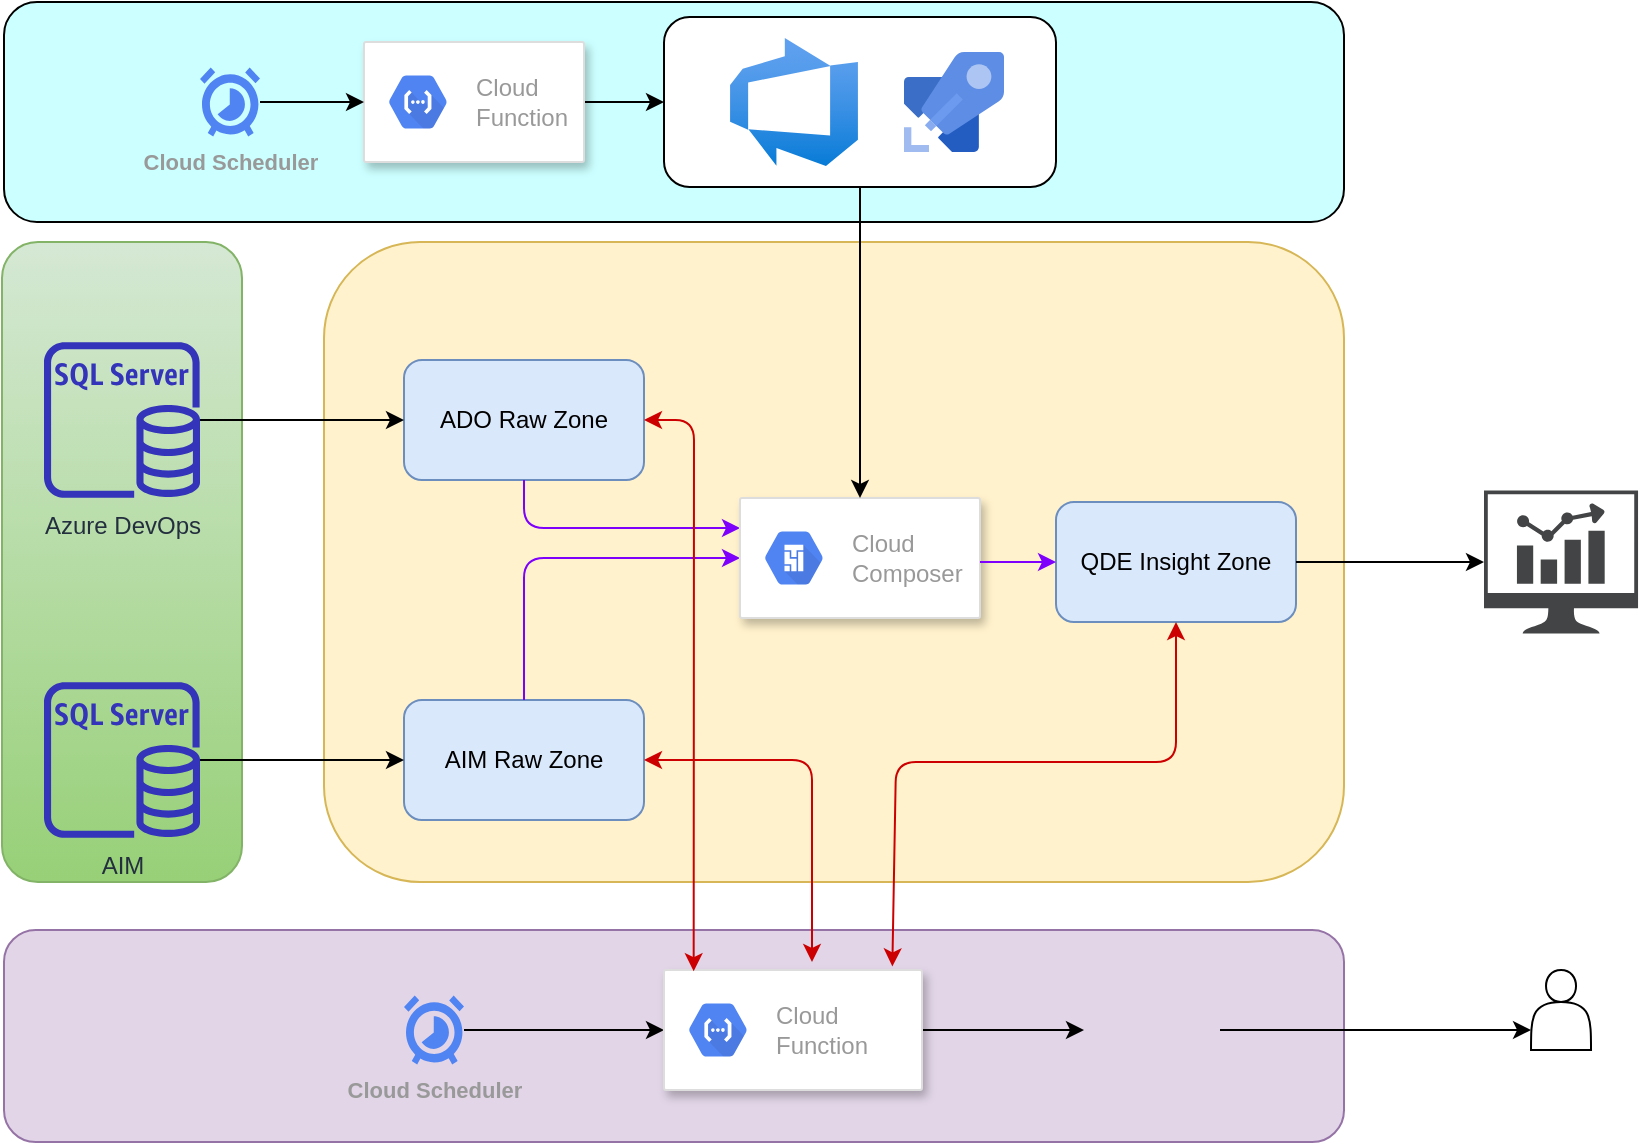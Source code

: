 <mxfile version="14.2.6" type="github">
  <diagram id="429hA1Kqt_Is7c8gla72" name="Page-1">
    <mxGraphModel dx="945" dy="579" grid="1" gridSize="10" guides="1" tooltips="1" connect="1" arrows="1" fold="1" page="1" pageScale="1" pageWidth="827" pageHeight="1169" math="0" shadow="0">
      <root>
        <mxCell id="0" />
        <mxCell id="1" parent="0" />
        <mxCell id="AEHtjtleVQ5ihHSGOXC3-55" value="" style="rounded=1;whiteSpace=wrap;html=1;shadow=0;glass=0;sketch=0;fillColor=#CCFFFF;" vertex="1" parent="1">
          <mxGeometry x="10" width="670" height="110" as="geometry" />
        </mxCell>
        <mxCell id="AEHtjtleVQ5ihHSGOXC3-54" value="" style="rounded=1;whiteSpace=wrap;html=1;shadow=0;glass=0;sketch=0;fillColor=#e1d5e7;strokeColor=#9673a6;" vertex="1" parent="1">
          <mxGeometry x="10" y="464" width="670" height="106" as="geometry" />
        </mxCell>
        <mxCell id="AEHtjtleVQ5ihHSGOXC3-53" value="" style="rounded=1;whiteSpace=wrap;html=1;shadow=0;glass=0;sketch=0;gradientColor=#97d077;fillColor=#d5e8d4;strokeColor=#82b366;" vertex="1" parent="1">
          <mxGeometry x="9" y="120" width="120" height="320" as="geometry" />
        </mxCell>
        <mxCell id="AEHtjtleVQ5ihHSGOXC3-23" value="" style="rounded=1;whiteSpace=wrap;html=1;glass=0;shadow=0;sketch=0;" vertex="1" parent="1">
          <mxGeometry x="340" y="7.5" width="196" height="85" as="geometry" />
        </mxCell>
        <object label="Azure DevOps" id="AEHtjtleVQ5ihHSGOXC3-3">
          <mxCell style="outlineConnect=0;fontColor=#232F3E;gradientColor=none;fillColor=#3334B9;strokeColor=none;dashed=0;verticalLabelPosition=bottom;verticalAlign=top;align=center;html=1;fontSize=12;fontStyle=0;aspect=fixed;pointerEvents=1;shape=mxgraph.aws4.rds_sql_server_instance;" vertex="1" parent="1">
            <mxGeometry x="30" y="170" width="78" height="78" as="geometry" />
          </mxCell>
        </object>
        <object label="AIM" id="AEHtjtleVQ5ihHSGOXC3-4">
          <mxCell style="outlineConnect=0;fontColor=#232F3E;gradientColor=none;fillColor=#3334B9;strokeColor=none;dashed=0;verticalLabelPosition=bottom;verticalAlign=top;align=center;html=1;fontSize=12;fontStyle=0;aspect=fixed;pointerEvents=1;shape=mxgraph.aws4.rds_sql_server_instance;" vertex="1" parent="1">
            <mxGeometry x="30" y="340" width="78" height="78" as="geometry" />
          </mxCell>
        </object>
        <mxCell id="AEHtjtleVQ5ihHSGOXC3-5" value="" style="rounded=1;whiteSpace=wrap;html=1;fillColor=#fff2cc;strokeColor=#d6b656;" vertex="1" parent="1">
          <mxGeometry x="170" y="120" width="510" height="320" as="geometry" />
        </mxCell>
        <mxCell id="AEHtjtleVQ5ihHSGOXC3-6" value="ADO Raw Zone" style="rounded=1;whiteSpace=wrap;html=1;fillColor=#dae8fc;strokeColor=#6c8ebf;" vertex="1" parent="1">
          <mxGeometry x="210" y="179" width="120" height="60" as="geometry" />
        </mxCell>
        <mxCell id="AEHtjtleVQ5ihHSGOXC3-7" value="AIM Raw Zone" style="rounded=1;whiteSpace=wrap;html=1;fillColor=#dae8fc;strokeColor=#6c8ebf;" vertex="1" parent="1">
          <mxGeometry x="210" y="349" width="120" height="60" as="geometry" />
        </mxCell>
        <mxCell id="AEHtjtleVQ5ihHSGOXC3-8" value="" style="endArrow=classic;html=1;" edge="1" parent="1" source="AEHtjtleVQ5ihHSGOXC3-4" target="AEHtjtleVQ5ihHSGOXC3-7">
          <mxGeometry width="50" height="50" relative="1" as="geometry">
            <mxPoint x="340" y="320" as="sourcePoint" />
            <mxPoint x="390" y="270" as="targetPoint" />
          </mxGeometry>
        </mxCell>
        <mxCell id="AEHtjtleVQ5ihHSGOXC3-9" value="" style="edgeStyle=orthogonalEdgeStyle;rounded=0;orthogonalLoop=1;jettySize=auto;html=1;" edge="1" parent="1" source="AEHtjtleVQ5ihHSGOXC3-3">
          <mxGeometry relative="1" as="geometry">
            <mxPoint x="210" y="209" as="targetPoint" />
          </mxGeometry>
        </mxCell>
        <mxCell id="AEHtjtleVQ5ihHSGOXC3-10" value="QDE Insight Zone" style="rounded=1;whiteSpace=wrap;html=1;fillColor=#dae8fc;strokeColor=#6c8ebf;" vertex="1" parent="1">
          <mxGeometry x="536" y="250" width="120" height="60" as="geometry" />
        </mxCell>
        <mxCell id="AEHtjtleVQ5ihHSGOXC3-11" value="" style="endArrow=classic;html=1;exitX=0.5;exitY=1;exitDx=0;exitDy=0;entryX=0;entryY=0.25;entryDx=0;entryDy=0;gradientColor=#d5739d;fillColor=#e6d0de;strokeColor=#7E00FC;" edge="1" parent="1" source="AEHtjtleVQ5ihHSGOXC3-6" target="AEHtjtleVQ5ihHSGOXC3-24">
          <mxGeometry width="50" height="50" relative="1" as="geometry">
            <mxPoint x="340" y="320" as="sourcePoint" />
            <mxPoint x="390" y="270" as="targetPoint" />
            <Array as="points">
              <mxPoint x="270" y="263" />
            </Array>
          </mxGeometry>
        </mxCell>
        <mxCell id="AEHtjtleVQ5ihHSGOXC3-12" value="" style="endArrow=classic;html=1;exitX=0.5;exitY=0;exitDx=0;exitDy=0;entryX=0;entryY=0.5;entryDx=0;entryDy=0;gradientColor=#d5739d;fillColor=#e6d0de;strokeColor=#7E00FC;" edge="1" parent="1" source="AEHtjtleVQ5ihHSGOXC3-7" target="AEHtjtleVQ5ihHSGOXC3-24">
          <mxGeometry width="50" height="50" relative="1" as="geometry">
            <mxPoint x="340" y="320" as="sourcePoint" />
            <mxPoint x="390" y="270" as="targetPoint" />
            <Array as="points">
              <mxPoint x="270" y="278" />
            </Array>
          </mxGeometry>
        </mxCell>
        <mxCell id="AEHtjtleVQ5ihHSGOXC3-21" style="edgeStyle=orthogonalEdgeStyle;rounded=0;orthogonalLoop=1;jettySize=auto;html=1;" edge="1" parent="1" source="AEHtjtleVQ5ihHSGOXC3-16">
          <mxGeometry relative="1" as="geometry">
            <mxPoint x="340" y="50" as="targetPoint" />
          </mxGeometry>
        </mxCell>
        <mxCell id="AEHtjtleVQ5ihHSGOXC3-16" value="" style="strokeColor=#dddddd;shadow=1;strokeWidth=1;rounded=1;absoluteArcSize=1;arcSize=2;" vertex="1" parent="1">
          <mxGeometry x="190" y="20" width="110" height="60" as="geometry" />
        </mxCell>
        <mxCell id="AEHtjtleVQ5ihHSGOXC3-17" value="Cloud&lt;br&gt;Function" style="dashed=0;connectable=0;html=1;fillColor=#5184F3;strokeColor=none;shape=mxgraph.gcp2.hexIcon;prIcon=cloud_functions;part=1;labelPosition=right;verticalLabelPosition=middle;align=left;verticalAlign=middle;spacingLeft=5;fontColor=#999999;fontSize=12;" vertex="1" parent="AEHtjtleVQ5ihHSGOXC3-16">
          <mxGeometry y="0.5" width="44" height="39" relative="1" as="geometry">
            <mxPoint x="5" y="-19.5" as="offset" />
          </mxGeometry>
        </mxCell>
        <mxCell id="AEHtjtleVQ5ihHSGOXC3-19" style="edgeStyle=orthogonalEdgeStyle;rounded=0;orthogonalLoop=1;jettySize=auto;html=1;entryX=0;entryY=0.5;entryDx=0;entryDy=0;" edge="1" parent="1" source="AEHtjtleVQ5ihHSGOXC3-18" target="AEHtjtleVQ5ihHSGOXC3-16">
          <mxGeometry relative="1" as="geometry" />
        </mxCell>
        <mxCell id="AEHtjtleVQ5ihHSGOXC3-18" value="Cloud Scheduler" style="html=1;fillColor=#5184F3;strokeColor=none;verticalAlign=top;labelPosition=center;verticalLabelPosition=bottom;align=center;fontSize=11;fontStyle=1;fontColor=#999999;shape=mxgraph.gcp2.cloud_scheduler" vertex="1" parent="1">
          <mxGeometry x="108" y="32.75" width="30" height="34.5" as="geometry" />
        </mxCell>
        <mxCell id="AEHtjtleVQ5ihHSGOXC3-20" value="" style="aspect=fixed;html=1;points=[];align=center;image;fontSize=12;image=img/lib/azure2/devops/Azure_DevOps.svg;" vertex="1" parent="1">
          <mxGeometry x="373" y="18" width="64" height="64" as="geometry" />
        </mxCell>
        <mxCell id="AEHtjtleVQ5ihHSGOXC3-22" value="" style="aspect=fixed;html=1;points=[];align=center;image;fontSize=12;image=img/lib/mscae/Azure_Pipelines.svg;" vertex="1" parent="1">
          <mxGeometry x="460" y="25" width="50" height="50" as="geometry" />
        </mxCell>
        <mxCell id="AEHtjtleVQ5ihHSGOXC3-24" value="" style="strokeColor=#dddddd;shadow=1;strokeWidth=1;rounded=1;absoluteArcSize=1;arcSize=2;glass=0;sketch=0;" vertex="1" parent="1">
          <mxGeometry x="378" y="248" width="120" height="60" as="geometry" />
        </mxCell>
        <mxCell id="AEHtjtleVQ5ihHSGOXC3-25" value="Cloud&#xa;Composer" style="dashed=0;connectable=0;html=1;fillColor=#5184F3;strokeColor=none;shape=mxgraph.gcp2.hexIcon;prIcon=cloud_composer;part=1;labelPosition=right;verticalLabelPosition=middle;align=left;verticalAlign=middle;spacingLeft=5;fontColor=#999999;fontSize=12;" vertex="1" parent="AEHtjtleVQ5ihHSGOXC3-24">
          <mxGeometry y="0.5" width="44" height="39" relative="1" as="geometry">
            <mxPoint x="5" y="-19.5" as="offset" />
          </mxGeometry>
        </mxCell>
        <mxCell id="AEHtjtleVQ5ihHSGOXC3-26" value="" style="endArrow=classic;html=1;exitX=0.5;exitY=1;exitDx=0;exitDy=0;entryX=0.5;entryY=0;entryDx=0;entryDy=0;" edge="1" parent="1" source="AEHtjtleVQ5ihHSGOXC3-23" target="AEHtjtleVQ5ihHSGOXC3-24">
          <mxGeometry width="50" height="50" relative="1" as="geometry">
            <mxPoint x="340" y="320" as="sourcePoint" />
            <mxPoint x="390" y="270" as="targetPoint" />
          </mxGeometry>
        </mxCell>
        <mxCell id="AEHtjtleVQ5ihHSGOXC3-29" value="" style="endArrow=classic;html=1;exitX=1;exitY=0.533;exitDx=0;exitDy=0;exitPerimeter=0;entryX=0;entryY=0.5;entryDx=0;entryDy=0;gradientColor=#d5739d;fillColor=#e6d0de;strokeColor=#7E00FC;" edge="1" parent="1" source="AEHtjtleVQ5ihHSGOXC3-24" target="AEHtjtleVQ5ihHSGOXC3-10">
          <mxGeometry width="50" height="50" relative="1" as="geometry">
            <mxPoint x="498" y="289" as="sourcePoint" />
            <mxPoint x="548" y="239" as="targetPoint" />
          </mxGeometry>
        </mxCell>
        <mxCell id="AEHtjtleVQ5ihHSGOXC3-30" value="" style="pointerEvents=1;shadow=0;dashed=0;html=1;strokeColor=none;fillColor=#434445;aspect=fixed;labelPosition=center;verticalLabelPosition=bottom;verticalAlign=top;align=center;outlineConnect=0;shape=mxgraph.vvd.nsx_dashboard;rounded=0;glass=0;sketch=0;" vertex="1" parent="1">
          <mxGeometry x="750" y="244.19" width="77.02" height="71.62" as="geometry" />
        </mxCell>
        <mxCell id="AEHtjtleVQ5ihHSGOXC3-31" style="edgeStyle=orthogonalEdgeStyle;rounded=0;orthogonalLoop=1;jettySize=auto;html=1;exitX=1;exitY=0.5;exitDx=0;exitDy=0;" edge="1" parent="1" source="AEHtjtleVQ5ihHSGOXC3-10" target="AEHtjtleVQ5ihHSGOXC3-30">
          <mxGeometry relative="1" as="geometry">
            <Array as="points" />
          </mxGeometry>
        </mxCell>
        <mxCell id="AEHtjtleVQ5ihHSGOXC3-35" style="edgeStyle=orthogonalEdgeStyle;rounded=0;orthogonalLoop=1;jettySize=auto;html=1;" edge="1" parent="1" source="AEHtjtleVQ5ihHSGOXC3-32" target="AEHtjtleVQ5ihHSGOXC3-33">
          <mxGeometry relative="1" as="geometry" />
        </mxCell>
        <mxCell id="AEHtjtleVQ5ihHSGOXC3-32" value="Cloud Scheduler" style="html=1;fillColor=#5184F3;strokeColor=none;verticalAlign=top;labelPosition=center;verticalLabelPosition=bottom;align=center;fontSize=11;fontStyle=1;fontColor=#999999;shape=mxgraph.gcp2.cloud_scheduler" vertex="1" parent="1">
          <mxGeometry x="210" y="496.75" width="30" height="34.5" as="geometry" />
        </mxCell>
        <mxCell id="AEHtjtleVQ5ihHSGOXC3-41" style="edgeStyle=orthogonalEdgeStyle;rounded=0;orthogonalLoop=1;jettySize=auto;html=1;" edge="1" parent="1" source="AEHtjtleVQ5ihHSGOXC3-33" target="AEHtjtleVQ5ihHSGOXC3-37">
          <mxGeometry relative="1" as="geometry" />
        </mxCell>
        <mxCell id="AEHtjtleVQ5ihHSGOXC3-33" value="" style="strokeColor=#dddddd;shadow=1;strokeWidth=1;rounded=1;absoluteArcSize=1;arcSize=2;" vertex="1" parent="1">
          <mxGeometry x="340" y="484" width="129" height="60" as="geometry" />
        </mxCell>
        <mxCell id="AEHtjtleVQ5ihHSGOXC3-34" value="Cloud&lt;br&gt;Function" style="dashed=0;connectable=0;html=1;fillColor=#5184F3;strokeColor=none;shape=mxgraph.gcp2.hexIcon;prIcon=cloud_functions;part=1;labelPosition=right;verticalLabelPosition=middle;align=left;verticalAlign=middle;spacingLeft=5;fontColor=#999999;fontSize=12;" vertex="1" parent="AEHtjtleVQ5ihHSGOXC3-33">
          <mxGeometry y="0.5" width="44" height="39" relative="1" as="geometry">
            <mxPoint x="5" y="-19.5" as="offset" />
          </mxGeometry>
        </mxCell>
        <mxCell id="AEHtjtleVQ5ihHSGOXC3-43" style="edgeStyle=orthogonalEdgeStyle;rounded=0;orthogonalLoop=1;jettySize=auto;html=1;entryX=0;entryY=0.75;entryDx=0;entryDy=0;" edge="1" parent="1" source="AEHtjtleVQ5ihHSGOXC3-37" target="AEHtjtleVQ5ihHSGOXC3-42">
          <mxGeometry relative="1" as="geometry" />
        </mxCell>
        <mxCell id="AEHtjtleVQ5ihHSGOXC3-37" value="" style="shape=image;html=1;verticalAlign=top;verticalLabelPosition=bottom;labelBackgroundColor=#ffffff;imageAspect=0;aspect=fixed;image=https://cdn0.iconfinder.com/data/icons/logos-microsoft-office-365/128/Microsoft_Office-10-128.png;rounded=0;shadow=0;glass=0;sketch=0;" vertex="1" parent="1">
          <mxGeometry x="550" y="480" width="68" height="68" as="geometry" />
        </mxCell>
        <mxCell id="AEHtjtleVQ5ihHSGOXC3-40" value="" style="endArrow=classic;startArrow=classic;html=1;exitX=0.885;exitY=-0.03;exitDx=0;exitDy=0;entryX=0.5;entryY=1;entryDx=0;entryDy=0;exitPerimeter=0;strokeColor=#CC0000;" edge="1" parent="1" source="AEHtjtleVQ5ihHSGOXC3-33" target="AEHtjtleVQ5ihHSGOXC3-10">
          <mxGeometry width="50" height="50" relative="1" as="geometry">
            <mxPoint x="340" y="350" as="sourcePoint" />
            <mxPoint x="390" y="300" as="targetPoint" />
            <Array as="points">
              <mxPoint x="456" y="380" />
              <mxPoint x="596" y="380" />
            </Array>
          </mxGeometry>
        </mxCell>
        <mxCell id="AEHtjtleVQ5ihHSGOXC3-42" value="" style="shape=actor;whiteSpace=wrap;html=1;rounded=0;shadow=0;glass=0;sketch=0;" vertex="1" parent="1">
          <mxGeometry x="773.51" y="484" width="30" height="40" as="geometry" />
        </mxCell>
        <mxCell id="AEHtjtleVQ5ihHSGOXC3-44" value="" style="endArrow=classic;startArrow=classic;html=1;exitX=1;exitY=0.5;exitDx=0;exitDy=0;strokeColor=#CC0000;" edge="1" parent="1" source="AEHtjtleVQ5ihHSGOXC3-7">
          <mxGeometry width="50" height="50" relative="1" as="geometry">
            <mxPoint x="274" y="409" as="sourcePoint" />
            <mxPoint x="414" y="480" as="targetPoint" />
            <Array as="points">
              <mxPoint x="414" y="379" />
            </Array>
          </mxGeometry>
        </mxCell>
        <mxCell id="AEHtjtleVQ5ihHSGOXC3-47" value="" style="endArrow=classic;startArrow=classic;html=1;exitX=1;exitY=0.5;exitDx=0;exitDy=0;entryX=0.115;entryY=0.01;entryDx=0;entryDy=0;entryPerimeter=0;strokeColor=#CC0000;" edge="1" parent="1" source="AEHtjtleVQ5ihHSGOXC3-6" target="AEHtjtleVQ5ihHSGOXC3-33">
          <mxGeometry width="50" height="50" relative="1" as="geometry">
            <mxPoint x="460" y="350" as="sourcePoint" />
            <mxPoint x="510" y="300" as="targetPoint" />
            <Array as="points">
              <mxPoint x="355" y="209" />
            </Array>
          </mxGeometry>
        </mxCell>
      </root>
    </mxGraphModel>
  </diagram>
</mxfile>
